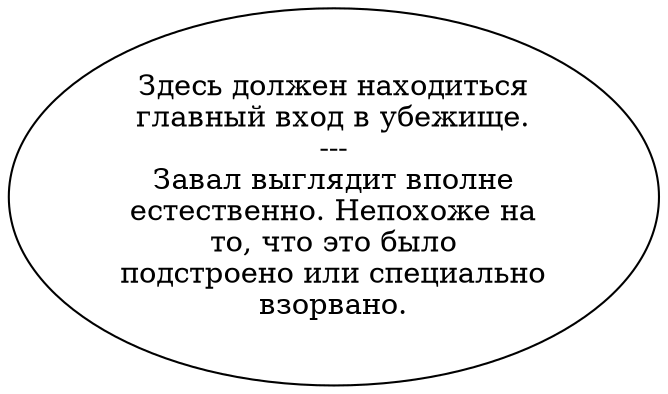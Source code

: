 digraph bvent {
  "start" [style=filled       fillcolor="#FFFFFF"       color="#000000"]
  "start" [label="Здесь должен находиться\nглавный вход в убежище.\n---\nЗавал выглядит вполне\nестественно. Непохоже на\nто, что это было\nподстроено или специально\nвзорвано."]
}